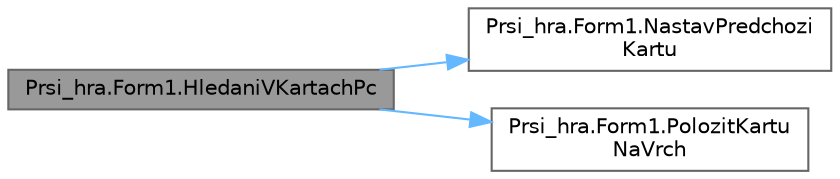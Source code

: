 digraph "Prsi_hra.Form1.HledaniVKartachPc"
{
 // LATEX_PDF_SIZE
  bgcolor="transparent";
  edge [fontname=Helvetica,fontsize=10,labelfontname=Helvetica,labelfontsize=10];
  node [fontname=Helvetica,fontsize=10,shape=box,height=0.2,width=0.4];
  rankdir="LR";
  Node1 [id="Node000001",label="Prsi_hra.Form1.HledaniVKartachPc",height=0.2,width=0.4,color="gray40", fillcolor="grey60", style="filled", fontcolor="black",tooltip=" "];
  Node1 -> Node2 [id="edge1_Node000001_Node000002",color="steelblue1",style="solid",tooltip=" "];
  Node2 [id="Node000002",label="Prsi_hra.Form1.NastavPredchozi\lKartu",height=0.2,width=0.4,color="grey40", fillcolor="white", style="filled",URL="$class_prsi__hra_1_1_form1.html#a4669f23a3b9b3c287ccbe75af4872db4",tooltip=" "];
  Node1 -> Node3 [id="edge2_Node000001_Node000003",color="steelblue1",style="solid",tooltip=" "];
  Node3 [id="Node000003",label="Prsi_hra.Form1.PolozitKartu\lNaVrch",height=0.2,width=0.4,color="grey40", fillcolor="white", style="filled",URL="$class_prsi__hra_1_1_form1.html#ac1d72021d4f196cfdd81a83db0cc6675",tooltip=" "];
}
